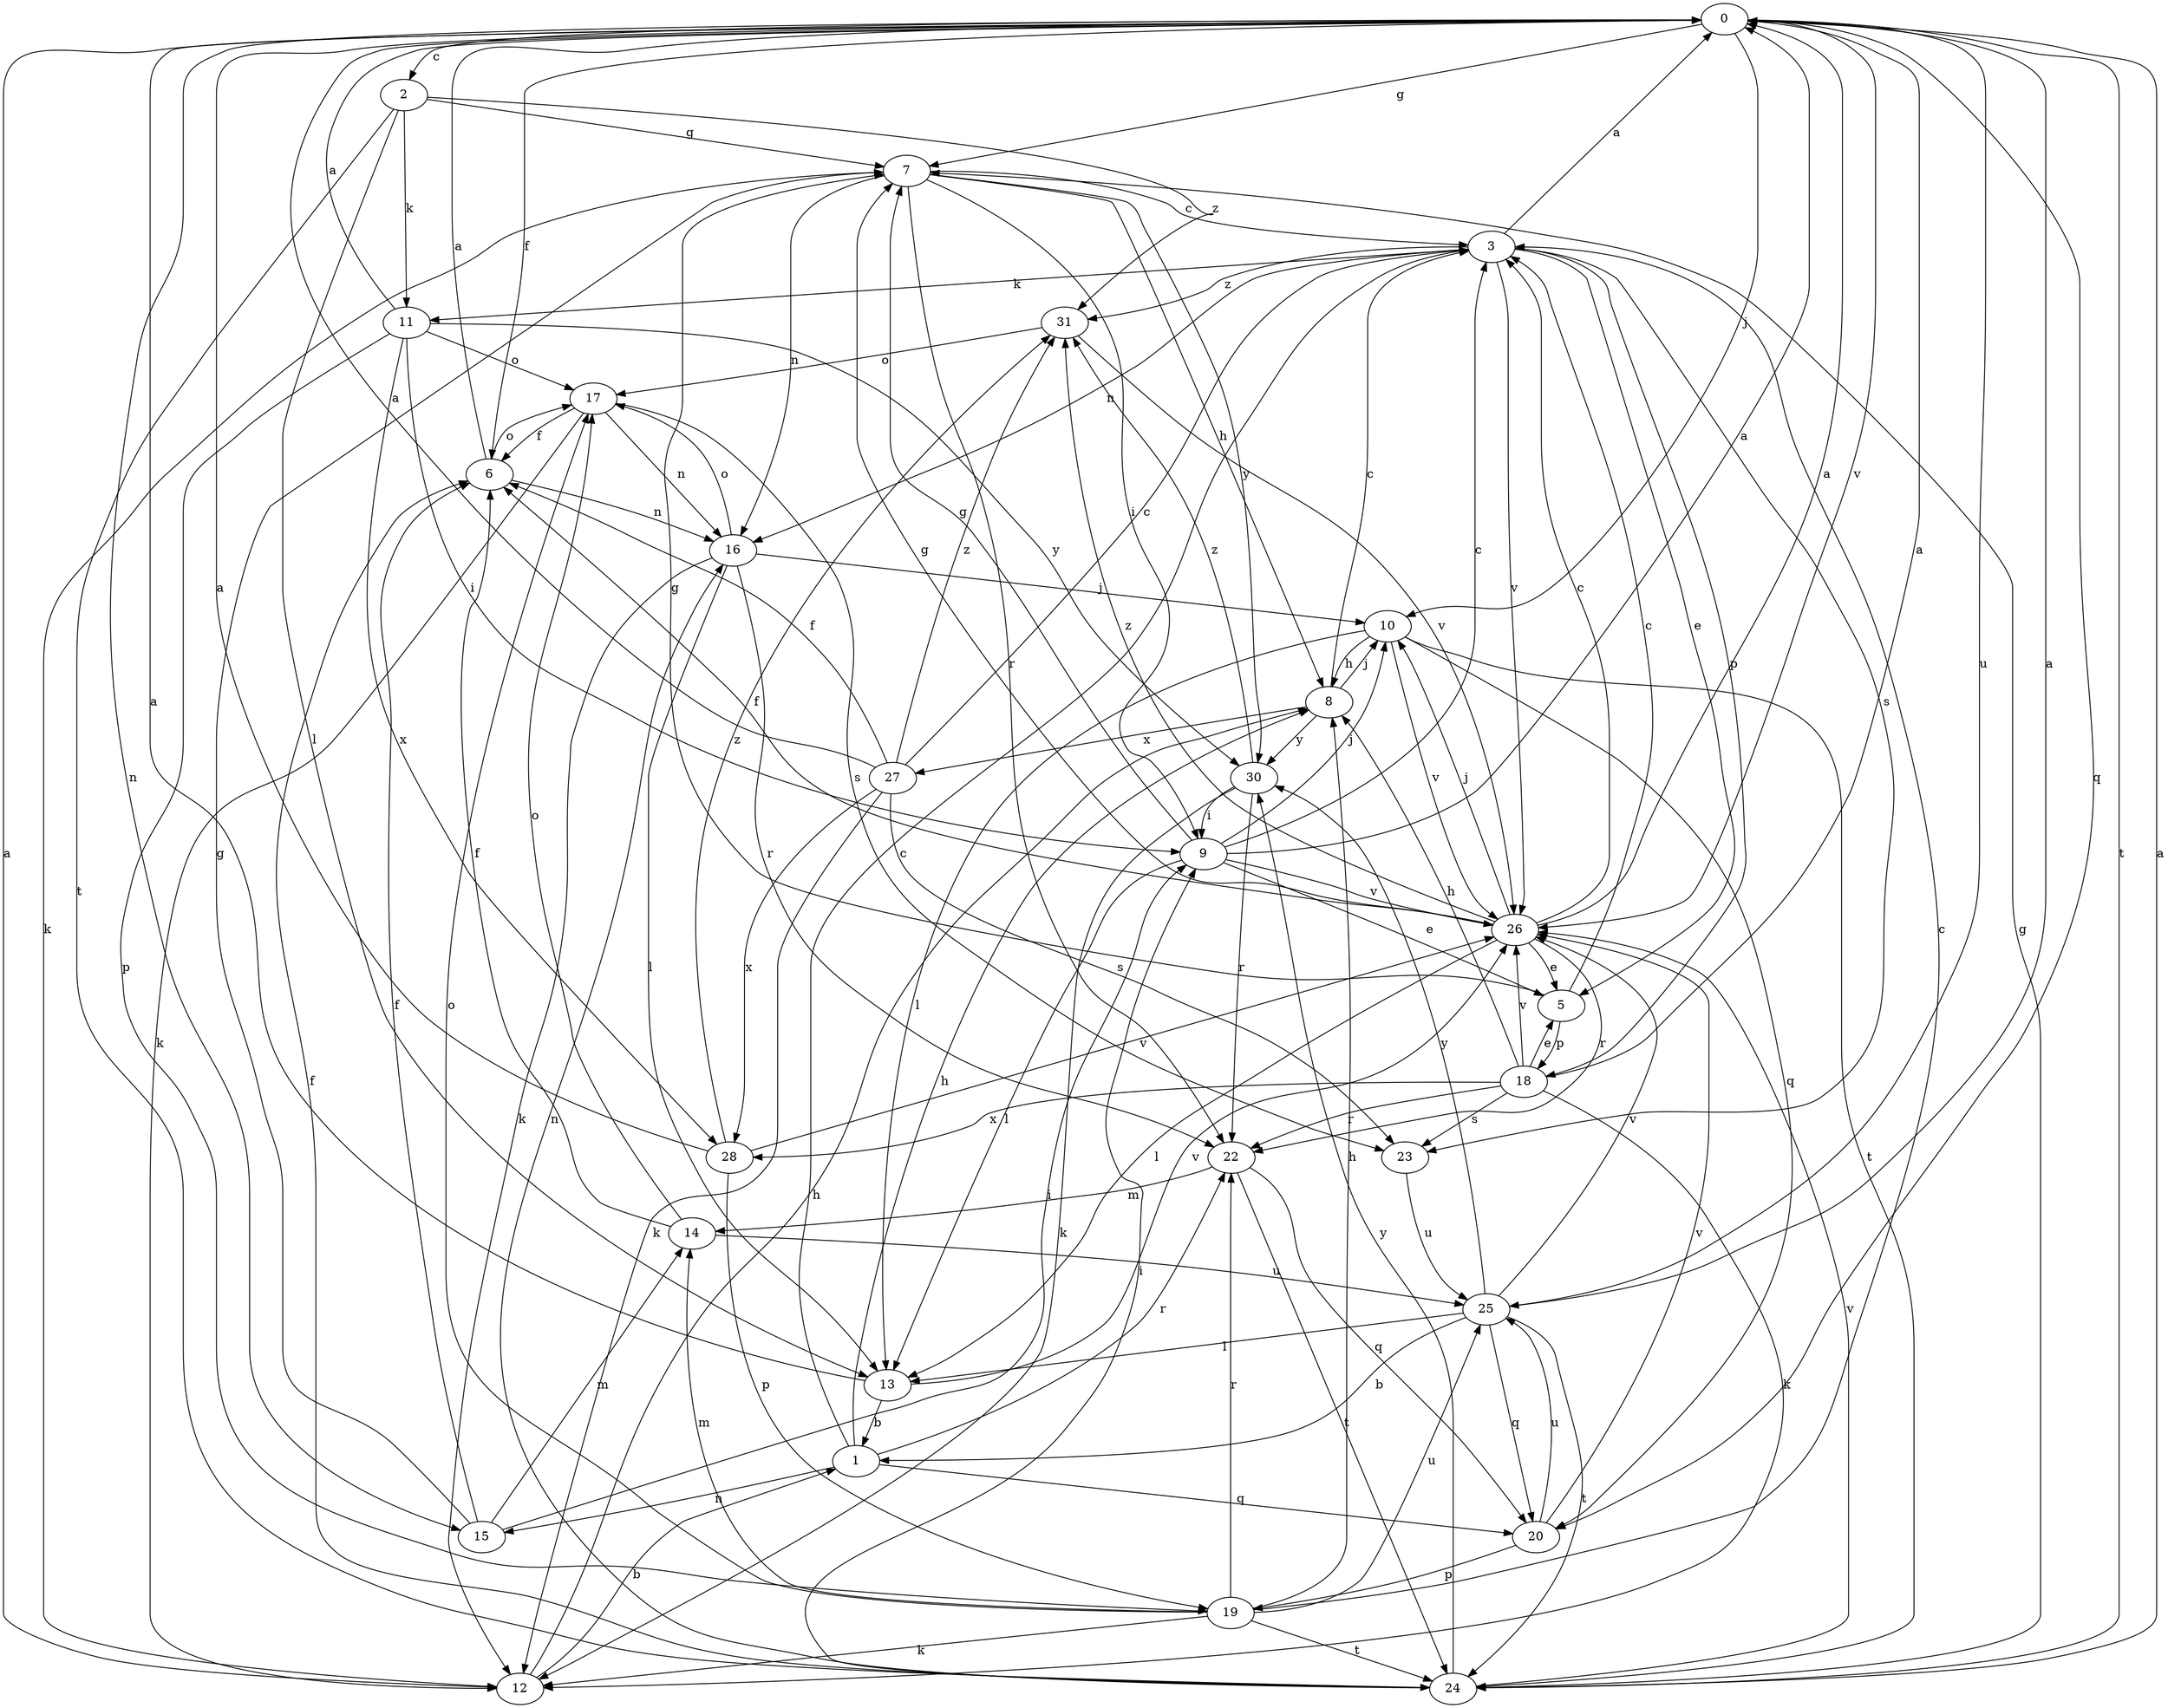 strict digraph  {
0;
1;
2;
3;
5;
6;
7;
8;
9;
10;
11;
12;
13;
14;
15;
16;
17;
18;
19;
20;
22;
23;
24;
25;
26;
27;
28;
30;
31;
0 -> 2  [label=c];
0 -> 6  [label=f];
0 -> 7  [label=g];
0 -> 10  [label=j];
0 -> 15  [label=n];
0 -> 20  [label=q];
0 -> 24  [label=t];
0 -> 25  [label=u];
0 -> 26  [label=v];
1 -> 3  [label=c];
1 -> 8  [label=h];
1 -> 15  [label=n];
1 -> 20  [label=q];
1 -> 22  [label=r];
2 -> 7  [label=g];
2 -> 11  [label=k];
2 -> 13  [label=l];
2 -> 24  [label=t];
2 -> 31  [label=z];
3 -> 0  [label=a];
3 -> 5  [label=e];
3 -> 11  [label=k];
3 -> 16  [label=n];
3 -> 18  [label=p];
3 -> 23  [label=s];
3 -> 26  [label=v];
3 -> 31  [label=z];
5 -> 3  [label=c];
5 -> 7  [label=g];
5 -> 18  [label=p];
6 -> 0  [label=a];
6 -> 16  [label=n];
6 -> 17  [label=o];
7 -> 3  [label=c];
7 -> 8  [label=h];
7 -> 9  [label=i];
7 -> 12  [label=k];
7 -> 16  [label=n];
7 -> 22  [label=r];
7 -> 30  [label=y];
8 -> 3  [label=c];
8 -> 10  [label=j];
8 -> 27  [label=x];
8 -> 30  [label=y];
9 -> 0  [label=a];
9 -> 3  [label=c];
9 -> 5  [label=e];
9 -> 7  [label=g];
9 -> 10  [label=j];
9 -> 13  [label=l];
9 -> 26  [label=v];
10 -> 8  [label=h];
10 -> 13  [label=l];
10 -> 20  [label=q];
10 -> 24  [label=t];
10 -> 26  [label=v];
11 -> 0  [label=a];
11 -> 9  [label=i];
11 -> 17  [label=o];
11 -> 19  [label=p];
11 -> 28  [label=x];
11 -> 30  [label=y];
12 -> 0  [label=a];
12 -> 1  [label=b];
12 -> 8  [label=h];
13 -> 0  [label=a];
13 -> 1  [label=b];
13 -> 26  [label=v];
14 -> 6  [label=f];
14 -> 17  [label=o];
14 -> 25  [label=u];
15 -> 6  [label=f];
15 -> 7  [label=g];
15 -> 9  [label=i];
15 -> 14  [label=m];
16 -> 10  [label=j];
16 -> 12  [label=k];
16 -> 13  [label=l];
16 -> 17  [label=o];
16 -> 22  [label=r];
17 -> 6  [label=f];
17 -> 12  [label=k];
17 -> 16  [label=n];
17 -> 23  [label=s];
18 -> 0  [label=a];
18 -> 5  [label=e];
18 -> 8  [label=h];
18 -> 12  [label=k];
18 -> 22  [label=r];
18 -> 23  [label=s];
18 -> 26  [label=v];
18 -> 28  [label=x];
19 -> 3  [label=c];
19 -> 8  [label=h];
19 -> 12  [label=k];
19 -> 14  [label=m];
19 -> 17  [label=o];
19 -> 22  [label=r];
19 -> 24  [label=t];
19 -> 25  [label=u];
20 -> 19  [label=p];
20 -> 25  [label=u];
20 -> 26  [label=v];
22 -> 14  [label=m];
22 -> 20  [label=q];
22 -> 24  [label=t];
23 -> 25  [label=u];
24 -> 0  [label=a];
24 -> 6  [label=f];
24 -> 7  [label=g];
24 -> 9  [label=i];
24 -> 16  [label=n];
24 -> 26  [label=v];
24 -> 30  [label=y];
25 -> 0  [label=a];
25 -> 1  [label=b];
25 -> 13  [label=l];
25 -> 20  [label=q];
25 -> 24  [label=t];
25 -> 26  [label=v];
25 -> 30  [label=y];
26 -> 0  [label=a];
26 -> 3  [label=c];
26 -> 5  [label=e];
26 -> 6  [label=f];
26 -> 7  [label=g];
26 -> 10  [label=j];
26 -> 13  [label=l];
26 -> 22  [label=r];
26 -> 31  [label=z];
27 -> 0  [label=a];
27 -> 3  [label=c];
27 -> 6  [label=f];
27 -> 12  [label=k];
27 -> 23  [label=s];
27 -> 28  [label=x];
27 -> 31  [label=z];
28 -> 0  [label=a];
28 -> 19  [label=p];
28 -> 26  [label=v];
28 -> 31  [label=z];
30 -> 9  [label=i];
30 -> 12  [label=k];
30 -> 22  [label=r];
30 -> 31  [label=z];
31 -> 17  [label=o];
31 -> 26  [label=v];
}
